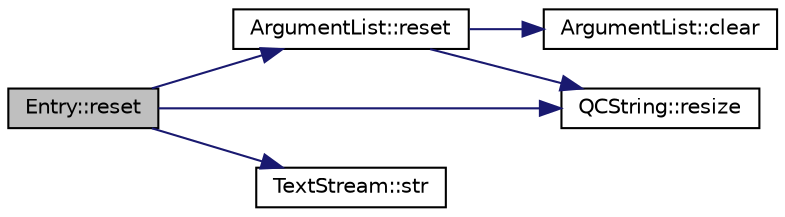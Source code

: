 digraph "Entry::reset"
{
 // LATEX_PDF_SIZE
  edge [fontname="Helvetica",fontsize="10",labelfontname="Helvetica",labelfontsize="10"];
  node [fontname="Helvetica",fontsize="10",shape=record];
  rankdir="LR";
  Node1 [label="Entry::reset",height=0.2,width=0.4,color="black", fillcolor="grey75", style="filled", fontcolor="black",tooltip=" "];
  Node1 -> Node2 [color="midnightblue",fontsize="10",style="solid"];
  Node2 [label="ArgumentList::reset",height=0.2,width=0.4,color="black", fillcolor="white", style="filled",URL="$classArgumentList.html#af63051a24ce92667516c4f9a80e08619",tooltip=" "];
  Node2 -> Node3 [color="midnightblue",fontsize="10",style="solid"];
  Node3 [label="ArgumentList::clear",height=0.2,width=0.4,color="black", fillcolor="white", style="filled",URL="$classArgumentList.html#aaea73e4e41b4659443b1b5cdd525dd1f",tooltip=" "];
  Node2 -> Node4 [color="midnightblue",fontsize="10",style="solid"];
  Node4 [label="QCString::resize",height=0.2,width=0.4,color="black", fillcolor="white", style="filled",URL="$classQCString.html#a993474e2da59141336e6105b8e154f2b",tooltip=" "];
  Node1 -> Node4 [color="midnightblue",fontsize="10",style="solid"];
  Node1 -> Node5 [color="midnightblue",fontsize="10",style="solid"];
  Node5 [label="TextStream::str",height=0.2,width=0.4,color="black", fillcolor="white", style="filled",URL="$classTextStream.html#aca8457da22d874f4eb30b35ffe87ebd0",tooltip=" "];
}
